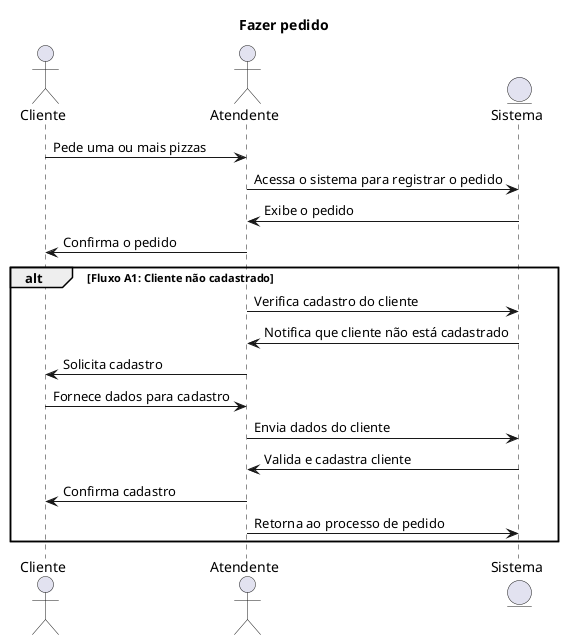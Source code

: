 @startuml FazerPedido
title Fazer pedido
actor Cliente
actor Atendente
entity Sistema

Cliente -> Atendente : Pede uma ou mais pizzas
Atendente -> Sistema : Acessa o sistema para registrar o pedido
Sistema -> Atendente : Exibe o pedido
Atendente -> Cliente : Confirma o pedido

alt Fluxo A1: Cliente não cadastrado
    Atendente -> Sistema : Verifica cadastro do cliente
    Sistema -> Atendente : Notifica que cliente não está cadastrado
    Atendente -> Cliente : Solicita cadastro
    Cliente -> Atendente : Fornece dados para cadastro
    Atendente -> Sistema : Envia dados do cliente
    Sistema -> Atendente : Valida e cadastra cliente
    Atendente -> Cliente : Confirma cadastro
    Atendente -> Sistema : Retorna ao processo de pedido
end
@enduml